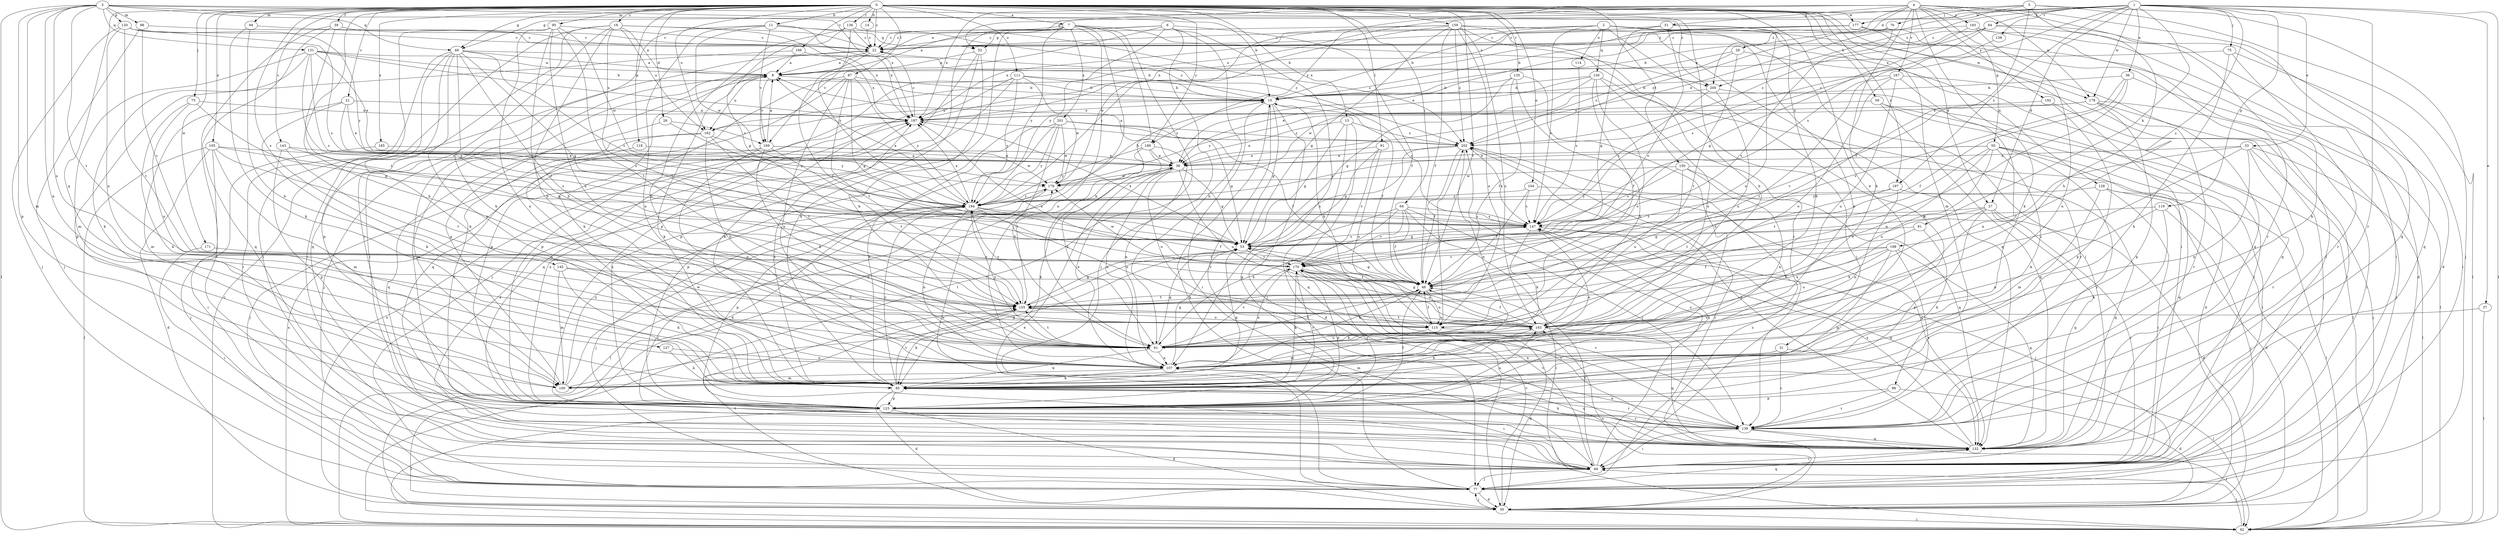 strict digraph  {
0;
1;
2;
3;
4;
5;
6;
7;
8;
11;
13;
14;
15;
16;
21;
22;
26;
27;
29;
30;
31;
33;
36;
37;
38;
39;
46;
48;
50;
51;
52;
53;
59;
61;
64;
69;
73;
75;
76;
77;
81;
84;
85;
87;
91;
92;
94;
95;
96;
98;
100;
104;
105;
107;
111;
114;
115;
118;
119;
120;
123;
127;
128;
130;
131;
132;
135;
136;
138;
139;
143;
145;
147;
150;
155;
159;
162;
163;
166;
167;
169;
170;
171;
177;
178;
179;
185;
187;
189;
192;
193;
194;
197;
198;
200;
201;
202;
0 -> 7  [label=a];
0 -> 11  [label=b];
0 -> 13  [label=b];
0 -> 14  [label=b];
0 -> 16  [label=c];
0 -> 21  [label=c];
0 -> 22  [label=c];
0 -> 26  [label=d];
0 -> 27  [label=d];
0 -> 31  [label=e];
0 -> 39  [label=f];
0 -> 46  [label=f];
0 -> 48  [label=g];
0 -> 59  [label=h];
0 -> 61  [label=h];
0 -> 64  [label=i];
0 -> 69  [label=i];
0 -> 73  [label=j];
0 -> 87  [label=l];
0 -> 91  [label=l];
0 -> 94  [label=m];
0 -> 95  [label=m];
0 -> 96  [label=m];
0 -> 104  [label=n];
0 -> 105  [label=n];
0 -> 111  [label=o];
0 -> 118  [label=p];
0 -> 127  [label=q];
0 -> 135  [label=r];
0 -> 136  [label=r];
0 -> 143  [label=s];
0 -> 145  [label=s];
0 -> 150  [label=t];
0 -> 155  [label=t];
0 -> 159  [label=u];
0 -> 162  [label=u];
0 -> 166  [label=v];
0 -> 171  [label=w];
0 -> 177  [label=w];
0 -> 185  [label=x];
0 -> 189  [label=y];
0 -> 197  [label=z];
1 -> 8  [label=a];
1 -> 27  [label=d];
1 -> 33  [label=e];
1 -> 36  [label=e];
1 -> 37  [label=e];
1 -> 48  [label=g];
1 -> 75  [label=j];
1 -> 81  [label=k];
1 -> 84  [label=k];
1 -> 92  [label=l];
1 -> 119  [label=p];
1 -> 138  [label=r];
1 -> 139  [label=r];
1 -> 147  [label=s];
1 -> 177  [label=w];
1 -> 178  [label=w];
1 -> 197  [label=z];
1 -> 198  [label=z];
1 -> 200  [label=z];
2 -> 15  [label=b];
2 -> 22  [label=c];
2 -> 69  [label=i];
2 -> 85  [label=k];
2 -> 107  [label=n];
2 -> 114  [label=o];
2 -> 128  [label=q];
2 -> 130  [label=q];
2 -> 147  [label=s];
2 -> 178  [label=w];
2 -> 187  [label=x];
3 -> 15  [label=b];
3 -> 48  [label=g];
3 -> 92  [label=l];
3 -> 98  [label=m];
3 -> 100  [label=m];
3 -> 107  [label=n];
3 -> 115  [label=o];
3 -> 120  [label=p];
3 -> 123  [label=p];
3 -> 131  [label=q];
3 -> 155  [label=t];
3 -> 187  [label=x];
3 -> 200  [label=z];
4 -> 29  [label=d];
4 -> 30  [label=d];
4 -> 50  [label=g];
4 -> 51  [label=g];
4 -> 52  [label=g];
4 -> 61  [label=h];
4 -> 85  [label=k];
4 -> 132  [label=q];
4 -> 167  [label=v];
4 -> 178  [label=w];
4 -> 187  [label=x];
4 -> 189  [label=y];
4 -> 192  [label=y];
4 -> 193  [label=y];
4 -> 200  [label=z];
5 -> 38  [label=e];
5 -> 46  [label=f];
5 -> 61  [label=h];
5 -> 76  [label=j];
5 -> 77  [label=j];
5 -> 92  [label=l];
5 -> 162  [label=u];
6 -> 8  [label=a];
6 -> 22  [label=c];
6 -> 46  [label=f];
6 -> 61  [label=h];
6 -> 77  [label=j];
6 -> 107  [label=n];
6 -> 169  [label=v];
6 -> 194  [label=y];
7 -> 22  [label=c];
7 -> 30  [label=d];
7 -> 52  [label=g];
7 -> 61  [label=h];
7 -> 85  [label=k];
7 -> 92  [label=l];
7 -> 107  [label=n];
7 -> 123  [label=p];
7 -> 194  [label=y];
7 -> 200  [label=z];
7 -> 201  [label=z];
8 -> 15  [label=b];
8 -> 77  [label=j];
8 -> 85  [label=k];
8 -> 139  [label=r];
8 -> 162  [label=u];
8 -> 169  [label=v];
11 -> 52  [label=g];
11 -> 69  [label=i];
11 -> 107  [label=n];
11 -> 169  [label=v];
11 -> 179  [label=w];
11 -> 187  [label=x];
11 -> 202  [label=z];
13 -> 30  [label=d];
13 -> 38  [label=e];
13 -> 53  [label=g];
13 -> 132  [label=q];
13 -> 202  [label=z];
14 -> 22  [label=c];
15 -> 22  [label=c];
15 -> 46  [label=f];
15 -> 53  [label=g];
15 -> 69  [label=i];
15 -> 77  [label=j];
15 -> 139  [label=r];
15 -> 162  [label=u];
15 -> 187  [label=x];
16 -> 8  [label=a];
16 -> 22  [label=c];
16 -> 61  [label=h];
16 -> 69  [label=i];
16 -> 132  [label=q];
16 -> 139  [label=r];
16 -> 155  [label=t];
16 -> 162  [label=u];
16 -> 187  [label=x];
21 -> 38  [label=e];
21 -> 85  [label=k];
21 -> 100  [label=m];
21 -> 147  [label=s];
21 -> 187  [label=x];
22 -> 8  [label=a];
22 -> 46  [label=f];
22 -> 85  [label=k];
26 -> 100  [label=m];
26 -> 169  [label=v];
26 -> 194  [label=y];
27 -> 30  [label=d];
27 -> 53  [label=g];
27 -> 61  [label=h];
27 -> 69  [label=i];
27 -> 123  [label=p];
27 -> 132  [label=q];
27 -> 147  [label=s];
29 -> 8  [label=a];
29 -> 132  [label=q];
29 -> 155  [label=t];
29 -> 202  [label=z];
30 -> 77  [label=j];
30 -> 92  [label=l];
30 -> 155  [label=t];
30 -> 163  [label=u];
30 -> 170  [label=v];
30 -> 187  [label=x];
30 -> 202  [label=z];
31 -> 92  [label=l];
31 -> 100  [label=m];
31 -> 107  [label=n];
31 -> 139  [label=r];
33 -> 38  [label=e];
33 -> 46  [label=f];
33 -> 77  [label=j];
33 -> 92  [label=l];
33 -> 107  [label=n];
33 -> 139  [label=r];
33 -> 163  [label=u];
36 -> 15  [label=b];
36 -> 46  [label=f];
36 -> 92  [label=l];
36 -> 155  [label=t];
36 -> 170  [label=v];
37 -> 92  [label=l];
37 -> 115  [label=o];
38 -> 8  [label=a];
38 -> 53  [label=g];
38 -> 85  [label=k];
38 -> 107  [label=n];
38 -> 115  [label=o];
38 -> 163  [label=u];
38 -> 179  [label=w];
39 -> 22  [label=c];
39 -> 61  [label=h];
39 -> 69  [label=i];
39 -> 132  [label=q];
46 -> 53  [label=g];
46 -> 61  [label=h];
46 -> 115  [label=o];
46 -> 155  [label=t];
46 -> 187  [label=x];
48 -> 8  [label=a];
48 -> 15  [label=b];
48 -> 46  [label=f];
48 -> 53  [label=g];
48 -> 61  [label=h];
48 -> 69  [label=i];
48 -> 85  [label=k];
48 -> 107  [label=n];
48 -> 123  [label=p];
48 -> 147  [label=s];
50 -> 38  [label=e];
50 -> 69  [label=i];
50 -> 85  [label=k];
50 -> 115  [label=o];
50 -> 132  [label=q];
50 -> 139  [label=r];
50 -> 155  [label=t];
50 -> 163  [label=u];
50 -> 194  [label=y];
51 -> 22  [label=c];
51 -> 53  [label=g];
51 -> 61  [label=h];
51 -> 115  [label=o];
51 -> 170  [label=v];
51 -> 187  [label=x];
52 -> 8  [label=a];
52 -> 61  [label=h];
52 -> 77  [label=j];
52 -> 123  [label=p];
53 -> 147  [label=s];
53 -> 170  [label=v];
53 -> 187  [label=x];
59 -> 30  [label=d];
59 -> 92  [label=l];
59 -> 132  [label=q];
59 -> 187  [label=x];
61 -> 46  [label=f];
61 -> 53  [label=g];
61 -> 85  [label=k];
61 -> 107  [label=n];
61 -> 155  [label=t];
61 -> 163  [label=u];
61 -> 170  [label=v];
61 -> 194  [label=y];
64 -> 46  [label=f];
64 -> 61  [label=h];
64 -> 92  [label=l];
64 -> 139  [label=r];
64 -> 147  [label=s];
64 -> 155  [label=t];
64 -> 170  [label=v];
69 -> 46  [label=f];
69 -> 77  [label=j];
69 -> 155  [label=t];
69 -> 170  [label=v];
69 -> 187  [label=x];
69 -> 202  [label=z];
73 -> 53  [label=g];
73 -> 85  [label=k];
73 -> 115  [label=o];
73 -> 187  [label=x];
75 -> 8  [label=a];
75 -> 69  [label=i];
75 -> 85  [label=k];
75 -> 139  [label=r];
76 -> 22  [label=c];
76 -> 170  [label=v];
76 -> 202  [label=z];
77 -> 15  [label=b];
77 -> 30  [label=d];
77 -> 38  [label=e];
77 -> 132  [label=q];
81 -> 53  [label=g];
81 -> 85  [label=k];
81 -> 163  [label=u];
84 -> 15  [label=b];
84 -> 22  [label=c];
84 -> 85  [label=k];
84 -> 132  [label=q];
84 -> 147  [label=s];
84 -> 202  [label=z];
85 -> 30  [label=d];
85 -> 53  [label=g];
85 -> 69  [label=i];
85 -> 123  [label=p];
85 -> 139  [label=r];
85 -> 155  [label=t];
85 -> 170  [label=v];
85 -> 187  [label=x];
85 -> 194  [label=y];
87 -> 15  [label=b];
87 -> 53  [label=g];
87 -> 107  [label=n];
87 -> 123  [label=p];
87 -> 132  [label=q];
87 -> 155  [label=t];
87 -> 194  [label=y];
91 -> 38  [label=e];
91 -> 115  [label=o];
91 -> 123  [label=p];
91 -> 170  [label=v];
92 -> 22  [label=c];
92 -> 69  [label=i];
92 -> 187  [label=x];
94 -> 22  [label=c];
94 -> 61  [label=h];
94 -> 85  [label=k];
95 -> 22  [label=c];
95 -> 61  [label=h];
95 -> 69  [label=i];
95 -> 107  [label=n];
95 -> 155  [label=t];
95 -> 163  [label=u];
95 -> 179  [label=w];
96 -> 30  [label=d];
96 -> 123  [label=p];
96 -> 139  [label=r];
98 -> 22  [label=c];
98 -> 77  [label=j];
98 -> 170  [label=v];
100 -> 8  [label=a];
100 -> 53  [label=g];
100 -> 179  [label=w];
100 -> 194  [label=y];
104 -> 46  [label=f];
104 -> 132  [label=q];
104 -> 147  [label=s];
104 -> 194  [label=y];
105 -> 30  [label=d];
105 -> 38  [label=e];
105 -> 69  [label=i];
105 -> 92  [label=l];
105 -> 100  [label=m];
105 -> 147  [label=s];
105 -> 155  [label=t];
107 -> 38  [label=e];
107 -> 53  [label=g];
107 -> 85  [label=k];
107 -> 100  [label=m];
107 -> 132  [label=q];
111 -> 15  [label=b];
111 -> 85  [label=k];
111 -> 123  [label=p];
111 -> 132  [label=q];
111 -> 147  [label=s];
111 -> 179  [label=w];
111 -> 194  [label=y];
114 -> 147  [label=s];
115 -> 15  [label=b];
115 -> 30  [label=d];
115 -> 46  [label=f];
115 -> 100  [label=m];
115 -> 202  [label=z];
118 -> 38  [label=e];
118 -> 85  [label=k];
119 -> 77  [label=j];
119 -> 85  [label=k];
119 -> 107  [label=n];
119 -> 147  [label=s];
120 -> 22  [label=c];
120 -> 77  [label=j];
120 -> 147  [label=s];
120 -> 155  [label=t];
120 -> 163  [label=u];
120 -> 194  [label=y];
123 -> 30  [label=d];
123 -> 46  [label=f];
123 -> 92  [label=l];
123 -> 139  [label=r];
123 -> 147  [label=s];
123 -> 163  [label=u];
123 -> 170  [label=v];
123 -> 187  [label=x];
127 -> 85  [label=k];
127 -> 107  [label=n];
128 -> 30  [label=d];
128 -> 69  [label=i];
128 -> 92  [label=l];
128 -> 100  [label=m];
128 -> 194  [label=y];
130 -> 15  [label=b];
130 -> 38  [label=e];
130 -> 46  [label=f];
130 -> 115  [label=o];
130 -> 139  [label=r];
130 -> 163  [label=u];
130 -> 194  [label=y];
131 -> 8  [label=a];
131 -> 15  [label=b];
131 -> 38  [label=e];
131 -> 53  [label=g];
131 -> 85  [label=k];
131 -> 100  [label=m];
131 -> 147  [label=s];
131 -> 187  [label=x];
132 -> 69  [label=i];
132 -> 147  [label=s];
132 -> 170  [label=v];
132 -> 179  [label=w];
132 -> 202  [label=z];
135 -> 15  [label=b];
135 -> 46  [label=f];
135 -> 53  [label=g];
135 -> 61  [label=h];
135 -> 107  [label=n];
136 -> 22  [label=c];
136 -> 53  [label=g];
136 -> 61  [label=h];
136 -> 194  [label=y];
136 -> 202  [label=z];
138 -> 202  [label=z];
139 -> 69  [label=i];
139 -> 85  [label=k];
139 -> 92  [label=l];
139 -> 107  [label=n];
139 -> 132  [label=q];
139 -> 170  [label=v];
143 -> 38  [label=e];
143 -> 53  [label=g];
143 -> 107  [label=n];
143 -> 123  [label=p];
145 -> 46  [label=f];
145 -> 85  [label=k];
145 -> 100  [label=m];
145 -> 163  [label=u];
147 -> 53  [label=g];
147 -> 61  [label=h];
147 -> 77  [label=j];
147 -> 107  [label=n];
147 -> 132  [label=q];
150 -> 92  [label=l];
150 -> 107  [label=n];
150 -> 132  [label=q];
150 -> 147  [label=s];
150 -> 163  [label=u];
150 -> 179  [label=w];
155 -> 53  [label=g];
155 -> 85  [label=k];
155 -> 115  [label=o];
155 -> 163  [label=u];
155 -> 194  [label=y];
159 -> 22  [label=c];
159 -> 46  [label=f];
159 -> 53  [label=g];
159 -> 69  [label=i];
159 -> 115  [label=o];
159 -> 132  [label=q];
159 -> 139  [label=r];
159 -> 163  [label=u];
159 -> 179  [label=w];
159 -> 194  [label=y];
159 -> 202  [label=z];
162 -> 61  [label=h];
162 -> 132  [label=q];
162 -> 139  [label=r];
162 -> 155  [label=t];
162 -> 194  [label=y];
163 -> 46  [label=f];
163 -> 53  [label=g];
163 -> 61  [label=h];
163 -> 85  [label=k];
163 -> 132  [label=q];
163 -> 155  [label=t];
166 -> 8  [label=a];
166 -> 123  [label=p];
166 -> 187  [label=x];
167 -> 15  [label=b];
167 -> 69  [label=i];
167 -> 107  [label=n];
167 -> 115  [label=o];
167 -> 155  [label=t];
167 -> 163  [label=u];
169 -> 8  [label=a];
169 -> 38  [label=e];
169 -> 61  [label=h];
169 -> 77  [label=j];
169 -> 107  [label=n];
169 -> 155  [label=t];
169 -> 179  [label=w];
170 -> 46  [label=f];
170 -> 85  [label=k];
170 -> 107  [label=n];
170 -> 123  [label=p];
170 -> 163  [label=u];
170 -> 179  [label=w];
171 -> 69  [label=i];
171 -> 170  [label=v];
177 -> 15  [label=b];
177 -> 22  [label=c];
177 -> 30  [label=d];
177 -> 38  [label=e];
177 -> 69  [label=i];
177 -> 132  [label=q];
177 -> 187  [label=x];
178 -> 69  [label=i];
178 -> 77  [label=j];
178 -> 123  [label=p];
178 -> 139  [label=r];
178 -> 170  [label=v];
178 -> 187  [label=x];
179 -> 15  [label=b];
179 -> 92  [label=l];
179 -> 194  [label=y];
185 -> 38  [label=e];
185 -> 77  [label=j];
187 -> 22  [label=c];
187 -> 202  [label=z];
189 -> 38  [label=e];
189 -> 61  [label=h];
189 -> 107  [label=n];
189 -> 155  [label=t];
189 -> 194  [label=y];
192 -> 77  [label=j];
192 -> 123  [label=p];
192 -> 187  [label=x];
193 -> 22  [label=c];
193 -> 53  [label=g];
193 -> 69  [label=i];
193 -> 107  [label=n];
193 -> 139  [label=r];
194 -> 8  [label=a];
194 -> 46  [label=f];
194 -> 69  [label=i];
194 -> 77  [label=j];
194 -> 107  [label=n];
194 -> 115  [label=o];
194 -> 123  [label=p];
194 -> 147  [label=s];
194 -> 187  [label=x];
197 -> 107  [label=n];
197 -> 132  [label=q];
197 -> 155  [label=t];
197 -> 194  [label=y];
198 -> 46  [label=f];
198 -> 123  [label=p];
198 -> 132  [label=q];
198 -> 139  [label=r];
198 -> 155  [label=t];
198 -> 163  [label=u];
198 -> 170  [label=v];
200 -> 69  [label=i];
200 -> 147  [label=s];
200 -> 163  [label=u];
200 -> 179  [label=w];
201 -> 30  [label=d];
201 -> 46  [label=f];
201 -> 53  [label=g];
201 -> 61  [label=h];
201 -> 85  [label=k];
201 -> 123  [label=p];
201 -> 179  [label=w];
201 -> 194  [label=y];
201 -> 202  [label=z];
202 -> 38  [label=e];
202 -> 46  [label=f];
202 -> 53  [label=g];
202 -> 77  [label=j];
202 -> 107  [label=n];
202 -> 147  [label=s];
}
